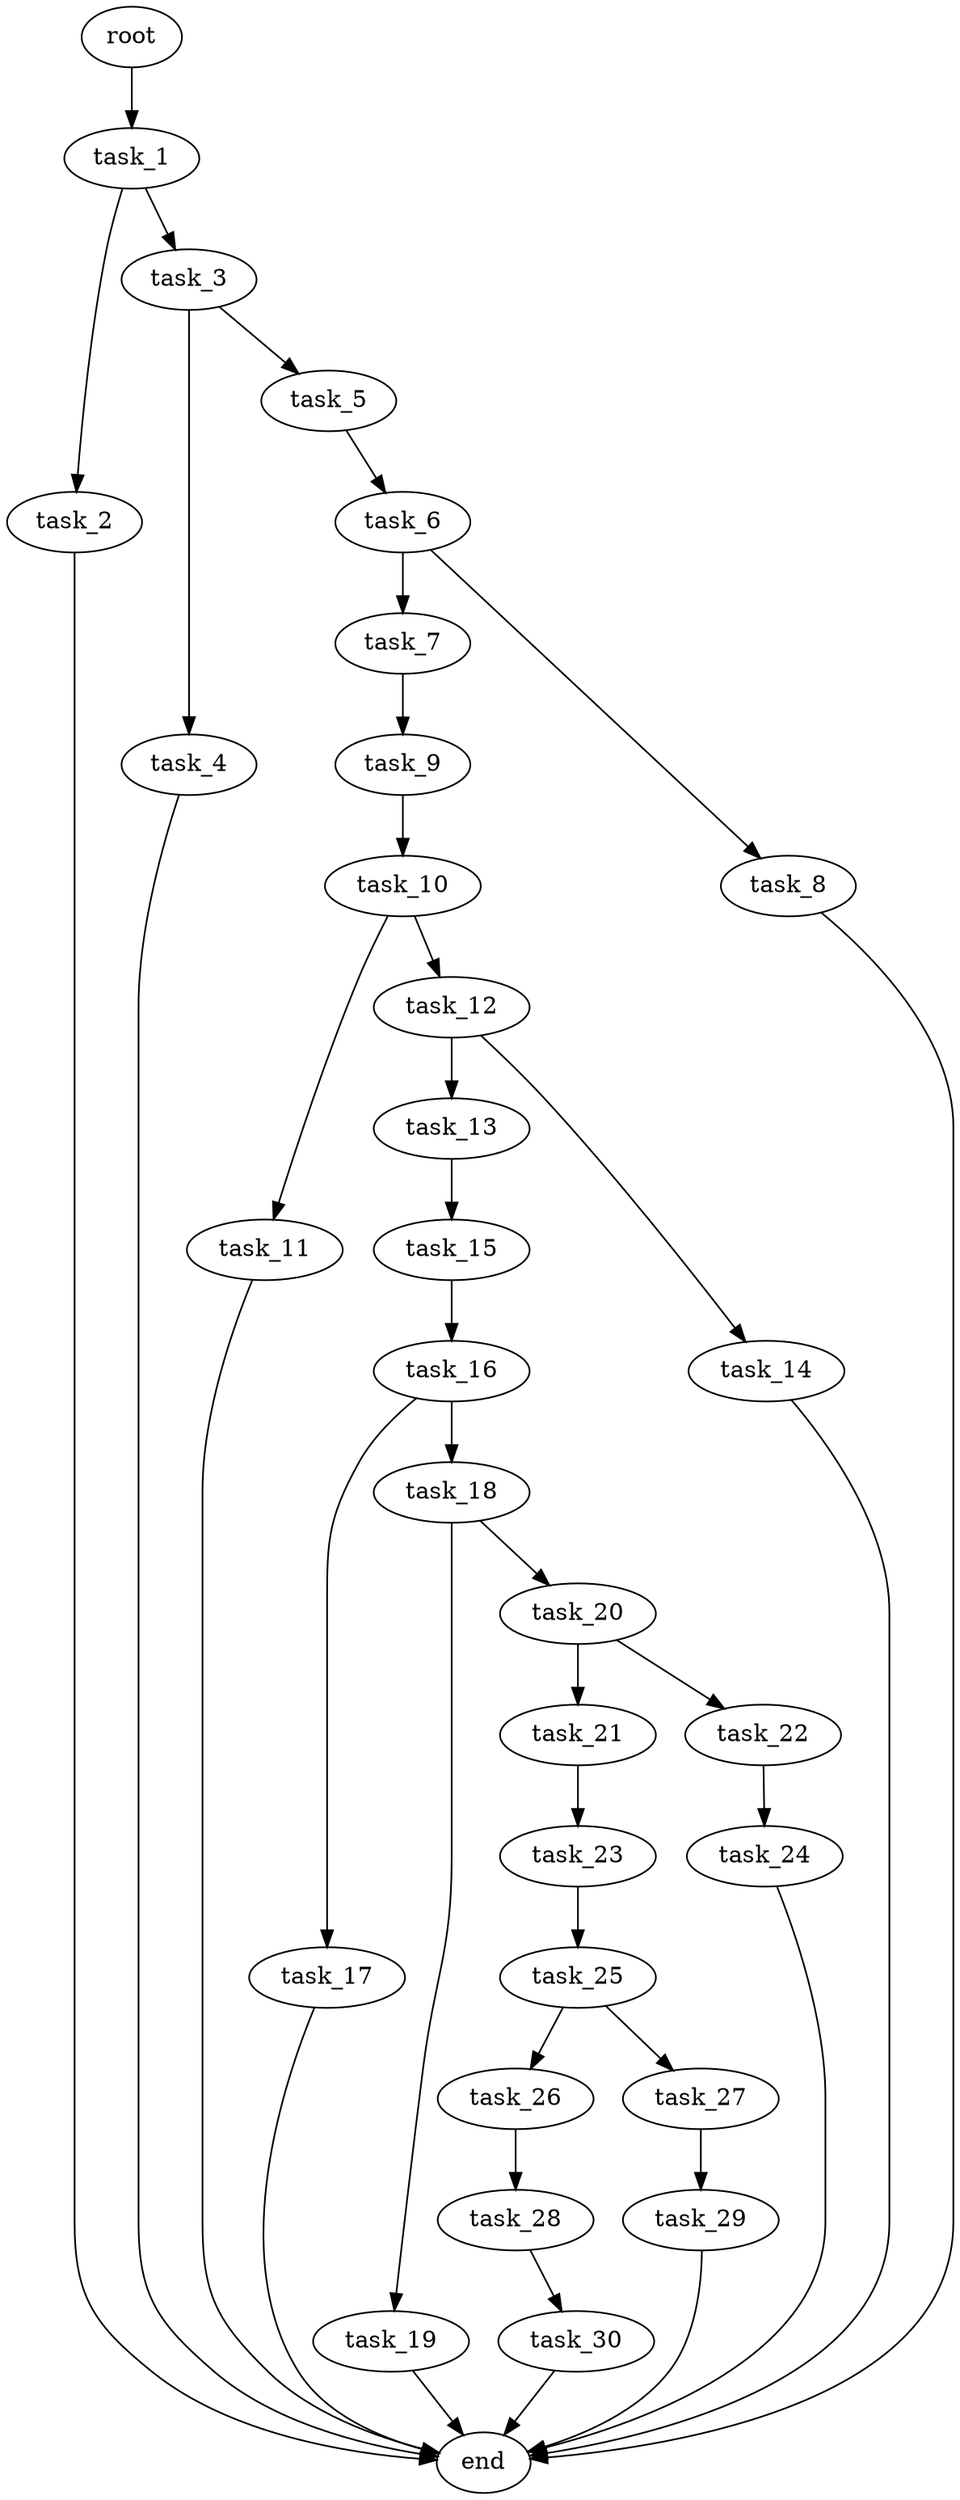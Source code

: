 digraph G {
  root [size="0.000000e+00"];
  task_1 [size="7.935792e+09"];
  task_2 [size="1.990910e+08"];
  task_3 [size="3.814812e+09"];
  task_4 [size="8.540568e+09"];
  task_5 [size="7.588824e+09"];
  task_6 [size="9.215403e+09"];
  task_7 [size="5.952238e+09"];
  task_8 [size="1.528834e+09"];
  task_9 [size="7.266756e+09"];
  task_10 [size="2.573660e+09"];
  task_11 [size="4.637049e+09"];
  task_12 [size="4.536577e+09"];
  task_13 [size="3.752094e+09"];
  task_14 [size="6.060648e+09"];
  task_15 [size="7.203246e+08"];
  task_16 [size="1.367427e+09"];
  task_17 [size="4.693116e+09"];
  task_18 [size="1.548090e+09"];
  task_19 [size="1.897069e+09"];
  task_20 [size="1.293299e+08"];
  task_21 [size="5.007497e+09"];
  task_22 [size="7.253728e+09"];
  task_23 [size="4.915046e+09"];
  task_24 [size="9.256985e+09"];
  task_25 [size="9.402910e+09"];
  task_26 [size="9.704956e+09"];
  task_27 [size="3.732076e+09"];
  task_28 [size="4.896022e+09"];
  task_29 [size="6.410846e+09"];
  task_30 [size="5.883502e+09"];
  end [size="0.000000e+00"];

  root -> task_1 [size="1.000000e-12"];
  task_1 -> task_2 [size="1.990910e+07"];
  task_1 -> task_3 [size="3.814812e+08"];
  task_2 -> end [size="1.000000e-12"];
  task_3 -> task_4 [size="8.540568e+08"];
  task_3 -> task_5 [size="7.588824e+08"];
  task_4 -> end [size="1.000000e-12"];
  task_5 -> task_6 [size="9.215403e+08"];
  task_6 -> task_7 [size="5.952238e+08"];
  task_6 -> task_8 [size="1.528834e+08"];
  task_7 -> task_9 [size="7.266756e+08"];
  task_8 -> end [size="1.000000e-12"];
  task_9 -> task_10 [size="2.573660e+08"];
  task_10 -> task_11 [size="4.637049e+08"];
  task_10 -> task_12 [size="4.536577e+08"];
  task_11 -> end [size="1.000000e-12"];
  task_12 -> task_13 [size="3.752094e+08"];
  task_12 -> task_14 [size="6.060648e+08"];
  task_13 -> task_15 [size="7.203246e+07"];
  task_14 -> end [size="1.000000e-12"];
  task_15 -> task_16 [size="1.367427e+08"];
  task_16 -> task_17 [size="4.693116e+08"];
  task_16 -> task_18 [size="1.548090e+08"];
  task_17 -> end [size="1.000000e-12"];
  task_18 -> task_19 [size="1.897069e+08"];
  task_18 -> task_20 [size="1.293299e+07"];
  task_19 -> end [size="1.000000e-12"];
  task_20 -> task_21 [size="5.007497e+08"];
  task_20 -> task_22 [size="7.253728e+08"];
  task_21 -> task_23 [size="4.915046e+08"];
  task_22 -> task_24 [size="9.256985e+08"];
  task_23 -> task_25 [size="9.402910e+08"];
  task_24 -> end [size="1.000000e-12"];
  task_25 -> task_26 [size="9.704956e+08"];
  task_25 -> task_27 [size="3.732076e+08"];
  task_26 -> task_28 [size="4.896022e+08"];
  task_27 -> task_29 [size="6.410846e+08"];
  task_28 -> task_30 [size="5.883502e+08"];
  task_29 -> end [size="1.000000e-12"];
  task_30 -> end [size="1.000000e-12"];
}
